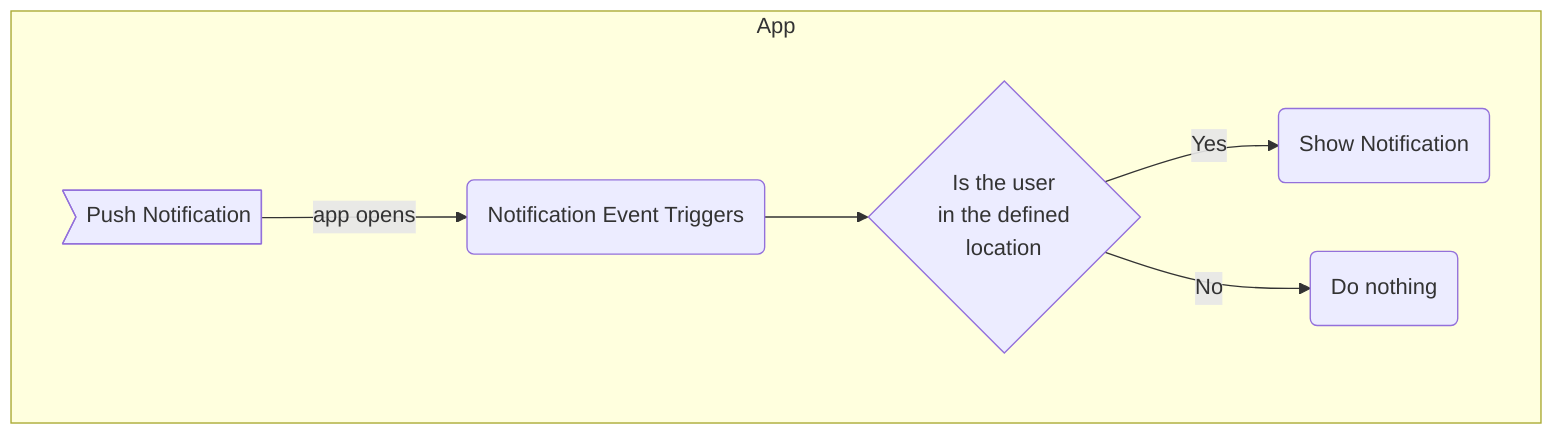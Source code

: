 graph TB
     subgraph App
        od>Push Notification]-- app opens --> ro
        ro(Notification Event Triggers) -->  di{Is the user<br> in the defined <br> location}
        di-->|Yes| ro2(Show Notification)
        di-->|No| ro3(Do nothing)
    end